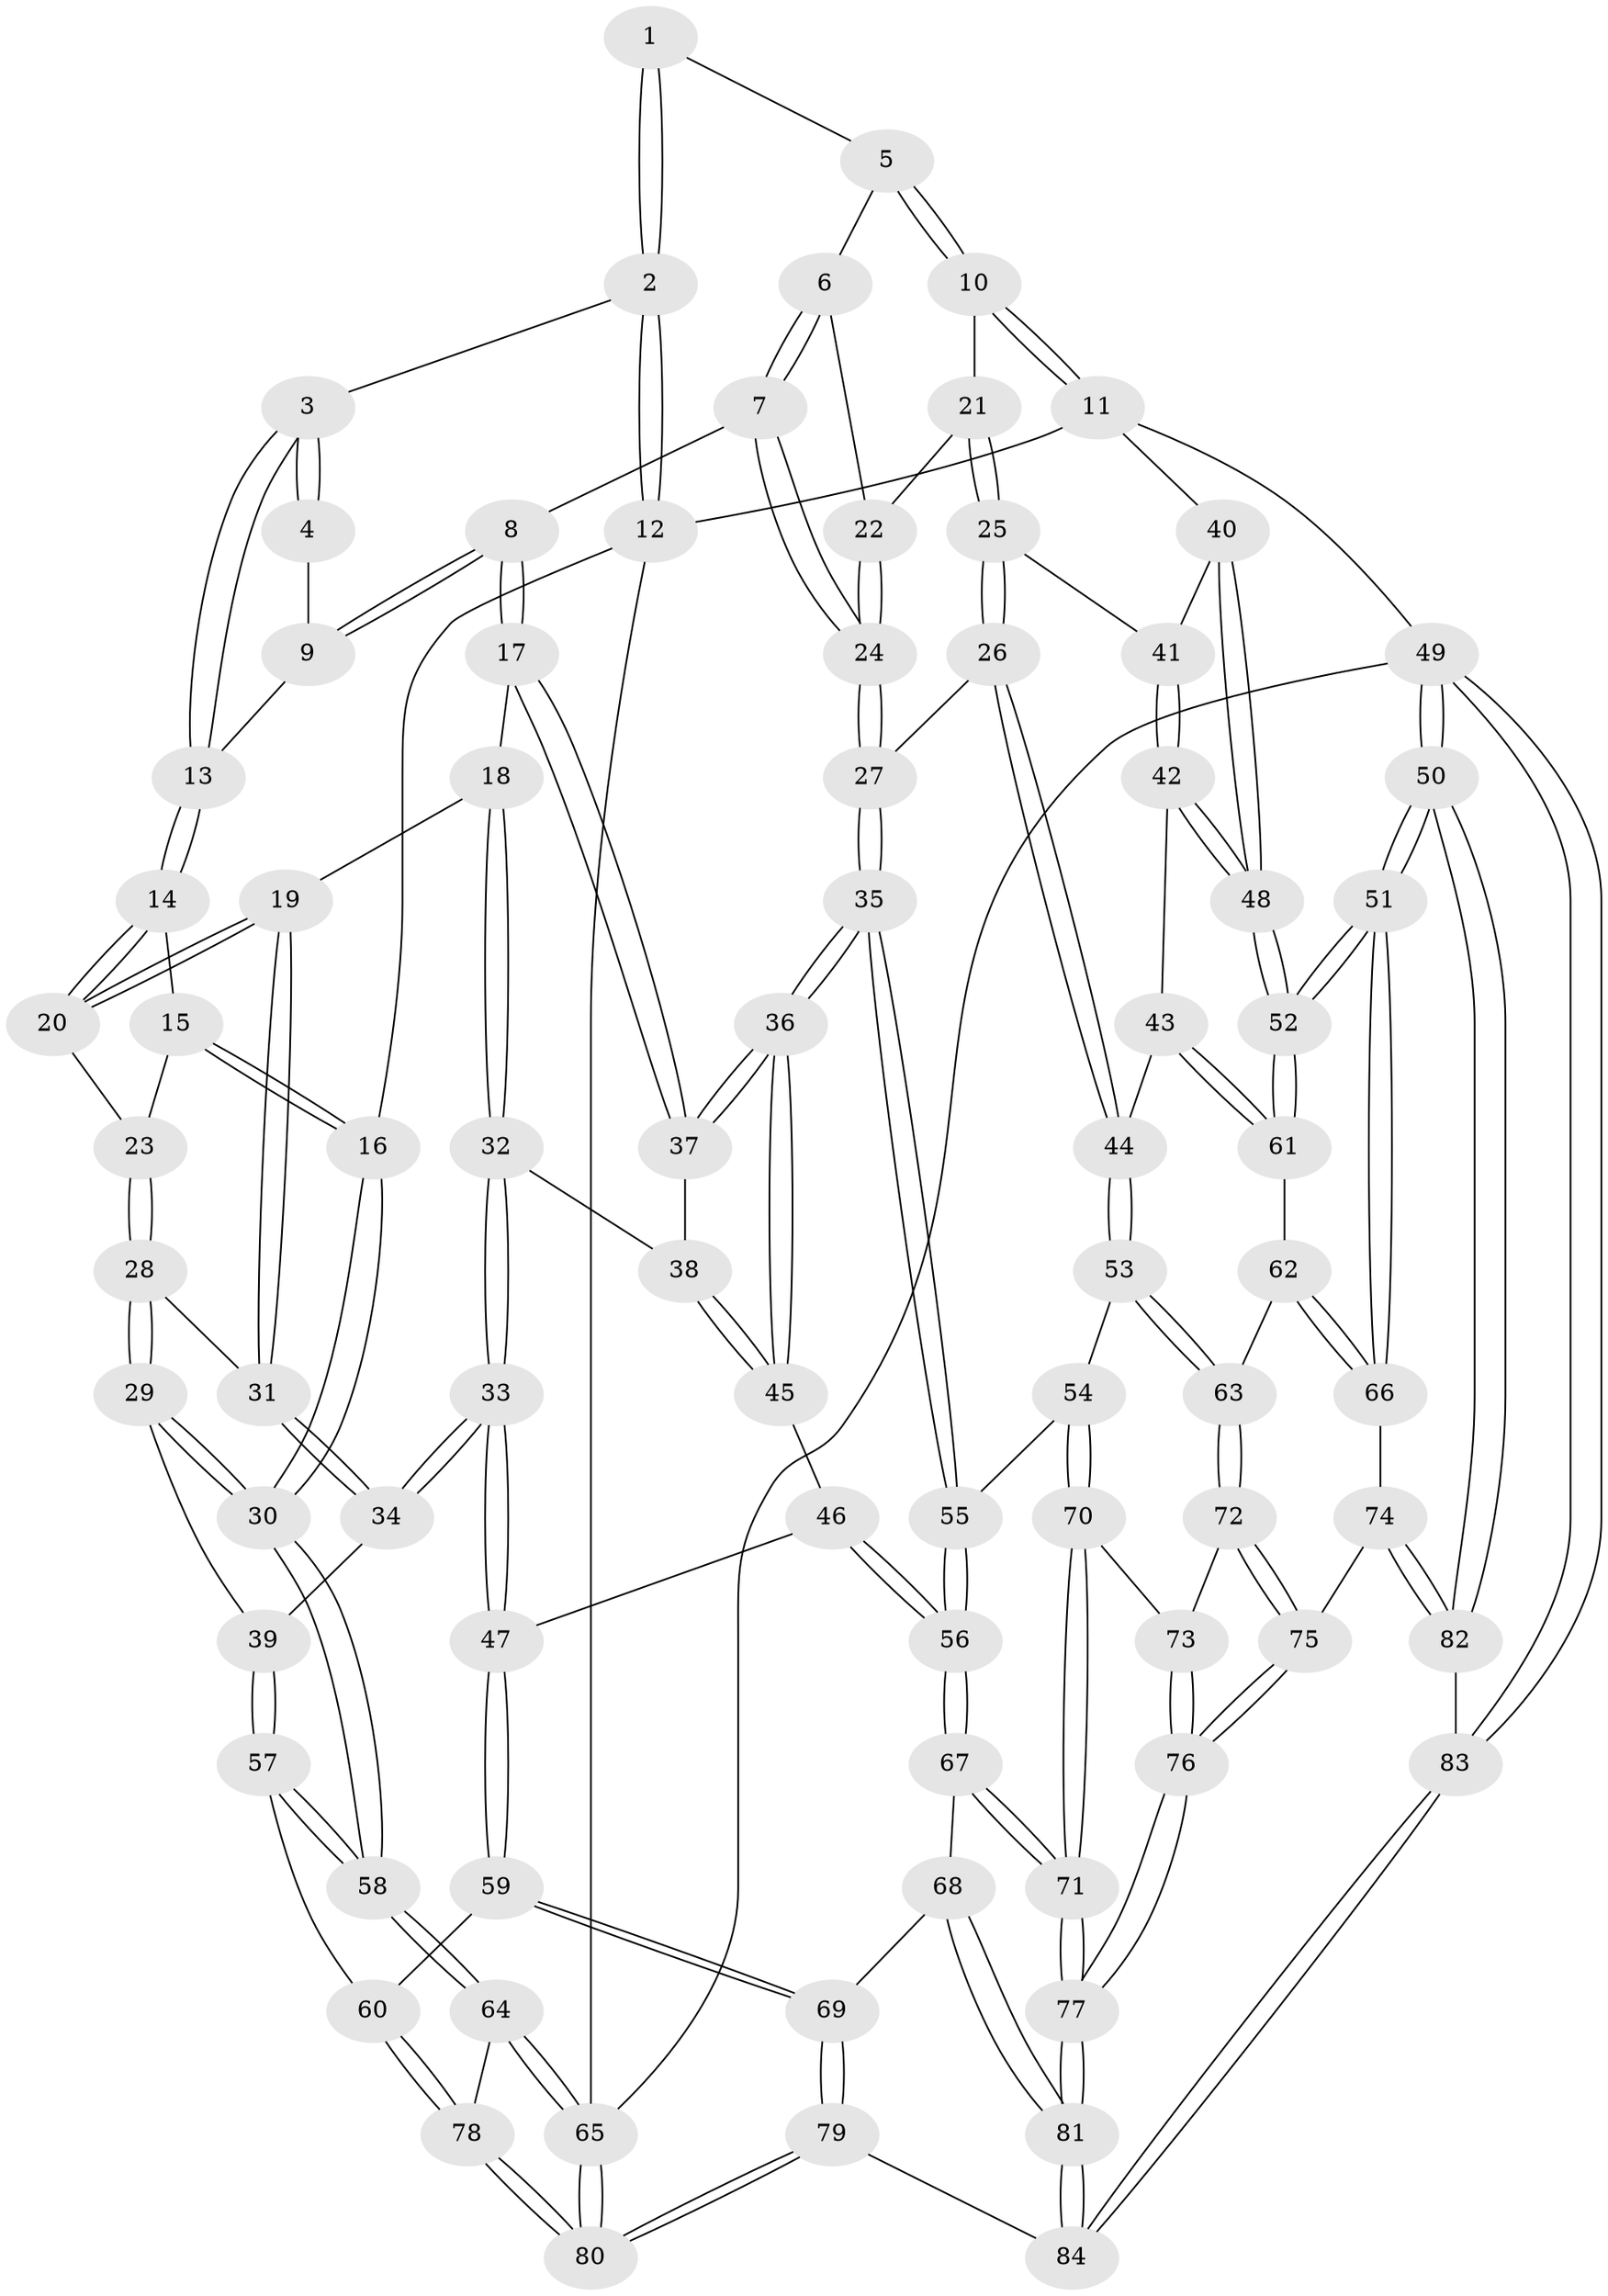 // Generated by graph-tools (version 1.1) at 2025/02/03/09/25 05:02:02]
// undirected, 84 vertices, 207 edges
graph export_dot {
graph [start="1"]
  node [color=gray90,style=filled];
  1 [pos="+0.493333229663742+0"];
  2 [pos="+0+0"];
  3 [pos="+0.16674423546381834+0.02304264789637599"];
  4 [pos="+0.3616571445821833+0.04038193334796733"];
  5 [pos="+0.620854176299429+0"];
  6 [pos="+0.5384072561571038+0.1345675369552499"];
  7 [pos="+0.5043998200154297+0.176266957299165"];
  8 [pos="+0.4602706731384379+0.2088871682294466"];
  9 [pos="+0.3756963275071204+0.10949748028991094"];
  10 [pos="+1+0"];
  11 [pos="+1+0"];
  12 [pos="+0+0"];
  13 [pos="+0.19074851535656953+0.09261452578421325"];
  14 [pos="+0.1961018077645082+0.15881524496263233"];
  15 [pos="+0+0.18611647367645023"];
  16 [pos="+0+0"];
  17 [pos="+0.4580160836557915+0.21275599622341748"];
  18 [pos="+0.2652145980867158+0.2422237897449417"];
  19 [pos="+0.2512486704494889+0.23906097781127533"];
  20 [pos="+0.19781439071535595+0.16605127051531487"];
  21 [pos="+0.8056003244104994+0.16136956966634508"];
  22 [pos="+0.730665629319+0.2124787174384281"];
  23 [pos="+0.06849771597482616+0.25754480149530556"];
  24 [pos="+0.6975627945833193+0.33538111537115944"];
  25 [pos="+0.8183697765747691+0.37801822503827964"];
  26 [pos="+0.7397619810948801+0.39177960227394126"];
  27 [pos="+0.7029954160272652+0.39109395383279"];
  28 [pos="+0.07074477775280828+0.2776546252919508"];
  29 [pos="+0.022804624919399566+0.3971569927409634"];
  30 [pos="+0+0.41924981911481485"];
  31 [pos="+0.19354106582485245+0.32123433930028744"];
  32 [pos="+0.3267820094478147+0.40499624274784324"];
  33 [pos="+0.21368133562893654+0.4777636639981434"];
  34 [pos="+0.1632376451868533+0.45813533626484987"];
  35 [pos="+0.6160128600100253+0.4730398819324324"];
  36 [pos="+0.6093136622700974+0.46972548365556643"];
  37 [pos="+0.46130109809132913+0.2423351049556435"];
  38 [pos="+0.3778480101742464+0.4051478465662391"];
  39 [pos="+0.15746708745552482+0.45931220619744906"];
  40 [pos="+1+0"];
  41 [pos="+0.8338966693064527+0.37867427496607237"];
  42 [pos="+0.9033813768851099+0.455585486019993"];
  43 [pos="+0.8537464882111626+0.5445598413778173"];
  44 [pos="+0.844695675141544+0.5483327591235236"];
  45 [pos="+0.43400265618932454+0.4758479008727488"];
  46 [pos="+0.40940411194864096+0.5139619010568381"];
  47 [pos="+0.29830181316386445+0.6019303590852417"];
  48 [pos="+1+0.47263717609749323"];
  49 [pos="+1+1"];
  50 [pos="+1+1"];
  51 [pos="+1+0.6743281860759446"];
  52 [pos="+1+0.5233978448540467"];
  53 [pos="+0.7480961006211099+0.6330571882767977"];
  54 [pos="+0.644599548197501+0.6058362080082254"];
  55 [pos="+0.6390554147580658+0.6021369830394958"];
  56 [pos="+0.5131339717314216+0.6834575358409197"];
  57 [pos="+0.0998974888247836+0.5544257011041632"];
  58 [pos="+0+0.6316423050004831"];
  59 [pos="+0.30442397749219796+0.7196342999383758"];
  60 [pos="+0.14115414744492116+0.7507251427556161"];
  61 [pos="+0.919400718635674+0.5816780429567099"];
  62 [pos="+0.9026237691694484+0.6649018086793617"];
  63 [pos="+0.8152050191181439+0.7042707311063855"];
  64 [pos="+0+0.8309230185292263"];
  65 [pos="+0+1"];
  66 [pos="+1+0.6993855677694526"];
  67 [pos="+0.4531482259937183+0.7400717155834772"];
  68 [pos="+0.4415461797769755+0.7460841721671304"];
  69 [pos="+0.36428248890983833+0.7606702381490665"];
  70 [pos="+0.6616844201373752+0.7687587713702883"];
  71 [pos="+0.6379686544443468+0.8441914009018426"];
  72 [pos="+0.8223493266342011+0.7355112108885642"];
  73 [pos="+0.7327634198982544+0.793525867599946"];
  74 [pos="+0.8729049874215402+0.8177452733681679"];
  75 [pos="+0.8680569204594674+0.8140989346292101"];
  76 [pos="+0.7120295209962955+0.8869145089571382"];
  77 [pos="+0.6652672118267172+0.9314432408387245"];
  78 [pos="+0.1358588609500918+0.7542234569206215"];
  79 [pos="+0.33281872707391114+1"];
  80 [pos="+0.23472460164021988+1"];
  81 [pos="+0.6388786682652797+1"];
  82 [pos="+0.8747783798532635+0.8237147689105913"];
  83 [pos="+0.7636340834429284+1"];
  84 [pos="+0.6393950774585524+1"];
  1 -- 2;
  1 -- 2;
  1 -- 5;
  2 -- 3;
  2 -- 12;
  2 -- 12;
  3 -- 4;
  3 -- 4;
  3 -- 13;
  3 -- 13;
  4 -- 9;
  5 -- 6;
  5 -- 10;
  5 -- 10;
  6 -- 7;
  6 -- 7;
  6 -- 22;
  7 -- 8;
  7 -- 24;
  7 -- 24;
  8 -- 9;
  8 -- 9;
  8 -- 17;
  8 -- 17;
  9 -- 13;
  10 -- 11;
  10 -- 11;
  10 -- 21;
  11 -- 12;
  11 -- 40;
  11 -- 49;
  12 -- 16;
  12 -- 65;
  13 -- 14;
  13 -- 14;
  14 -- 15;
  14 -- 20;
  14 -- 20;
  15 -- 16;
  15 -- 16;
  15 -- 23;
  16 -- 30;
  16 -- 30;
  17 -- 18;
  17 -- 37;
  17 -- 37;
  18 -- 19;
  18 -- 32;
  18 -- 32;
  19 -- 20;
  19 -- 20;
  19 -- 31;
  19 -- 31;
  20 -- 23;
  21 -- 22;
  21 -- 25;
  21 -- 25;
  22 -- 24;
  22 -- 24;
  23 -- 28;
  23 -- 28;
  24 -- 27;
  24 -- 27;
  25 -- 26;
  25 -- 26;
  25 -- 41;
  26 -- 27;
  26 -- 44;
  26 -- 44;
  27 -- 35;
  27 -- 35;
  28 -- 29;
  28 -- 29;
  28 -- 31;
  29 -- 30;
  29 -- 30;
  29 -- 39;
  30 -- 58;
  30 -- 58;
  31 -- 34;
  31 -- 34;
  32 -- 33;
  32 -- 33;
  32 -- 38;
  33 -- 34;
  33 -- 34;
  33 -- 47;
  33 -- 47;
  34 -- 39;
  35 -- 36;
  35 -- 36;
  35 -- 55;
  35 -- 55;
  36 -- 37;
  36 -- 37;
  36 -- 45;
  36 -- 45;
  37 -- 38;
  38 -- 45;
  38 -- 45;
  39 -- 57;
  39 -- 57;
  40 -- 41;
  40 -- 48;
  40 -- 48;
  41 -- 42;
  41 -- 42;
  42 -- 43;
  42 -- 48;
  42 -- 48;
  43 -- 44;
  43 -- 61;
  43 -- 61;
  44 -- 53;
  44 -- 53;
  45 -- 46;
  46 -- 47;
  46 -- 56;
  46 -- 56;
  47 -- 59;
  47 -- 59;
  48 -- 52;
  48 -- 52;
  49 -- 50;
  49 -- 50;
  49 -- 83;
  49 -- 83;
  49 -- 65;
  50 -- 51;
  50 -- 51;
  50 -- 82;
  50 -- 82;
  51 -- 52;
  51 -- 52;
  51 -- 66;
  51 -- 66;
  52 -- 61;
  52 -- 61;
  53 -- 54;
  53 -- 63;
  53 -- 63;
  54 -- 55;
  54 -- 70;
  54 -- 70;
  55 -- 56;
  55 -- 56;
  56 -- 67;
  56 -- 67;
  57 -- 58;
  57 -- 58;
  57 -- 60;
  58 -- 64;
  58 -- 64;
  59 -- 60;
  59 -- 69;
  59 -- 69;
  60 -- 78;
  60 -- 78;
  61 -- 62;
  62 -- 63;
  62 -- 66;
  62 -- 66;
  63 -- 72;
  63 -- 72;
  64 -- 65;
  64 -- 65;
  64 -- 78;
  65 -- 80;
  65 -- 80;
  66 -- 74;
  67 -- 68;
  67 -- 71;
  67 -- 71;
  68 -- 69;
  68 -- 81;
  68 -- 81;
  69 -- 79;
  69 -- 79;
  70 -- 71;
  70 -- 71;
  70 -- 73;
  71 -- 77;
  71 -- 77;
  72 -- 73;
  72 -- 75;
  72 -- 75;
  73 -- 76;
  73 -- 76;
  74 -- 75;
  74 -- 82;
  74 -- 82;
  75 -- 76;
  75 -- 76;
  76 -- 77;
  76 -- 77;
  77 -- 81;
  77 -- 81;
  78 -- 80;
  78 -- 80;
  79 -- 80;
  79 -- 80;
  79 -- 84;
  81 -- 84;
  81 -- 84;
  82 -- 83;
  83 -- 84;
  83 -- 84;
}
